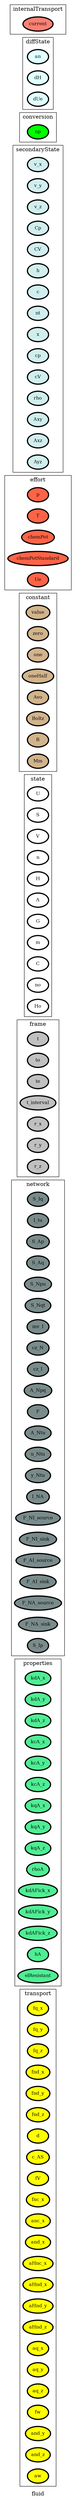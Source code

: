 digraph fluid {
label=fluid;
rankdir=LR;
subgraph cluster_fluid___transport {
label=transport;
rankdir=LR;
V_151 [fillcolor=yellow, fontsize=12, label=fq_x, penwidth=3, style=filled];
V_152 [fillcolor=yellow, fontsize=12, label=fq_y, penwidth=3, style=filled];
V_153 [fillcolor=yellow, fontsize=12, label=fq_z, penwidth=3, style=filled];
V_154 [fillcolor=yellow, fontsize=12, label=fnd_x, penwidth=3, style=filled];
V_155 [fillcolor=yellow, fontsize=12, label=fnd_y, penwidth=3, style=filled];
V_156 [fillcolor=yellow, fontsize=12, label=fnd_z, penwidth=3, style=filled];
V_157 [fillcolor=yellow, fontsize=12, label=d, penwidth=3, style=filled];
V_158 [fillcolor=yellow, fontsize=12, label=c_AS, penwidth=3, style=filled];
V_159 [fillcolor=yellow, fontsize=12, label=fV, penwidth=3, style=filled];
V_160 [fillcolor=yellow, fontsize=12, label=fnc_x, penwidth=3, style=filled];
V_194 [fillcolor=yellow, fontsize=12, label=anc_x, penwidth=3, style=filled];
V_195 [fillcolor=yellow, fontsize=12, label=and_x, penwidth=3, style=filled];
V_204 [fillcolor=yellow, fontsize=12, label=aHnc_x, penwidth=3, style=filled];
V_205 [fillcolor=yellow, fontsize=12, label=aHnd_x, penwidth=3, style=filled];
V_206 [fillcolor=yellow, fontsize=12, label=aHnd_y, penwidth=3, style=filled];
V_207 [fillcolor=yellow, fontsize=12, label=aHnd_z, penwidth=3, style=filled];
V_208 [fillcolor=yellow, fontsize=12, label=aq_x, penwidth=3, style=filled];
V_209 [fillcolor=yellow, fontsize=12, label=aq_y, penwidth=3, style=filled];
V_210 [fillcolor=yellow, fontsize=12, label=aq_z, penwidth=3, style=filled];
V_211 [fillcolor=yellow, fontsize=12, label=fw, penwidth=3, style=filled];
V_212 [fillcolor=yellow, fontsize=12, label=and_y, penwidth=3, style=filled];
V_213 [fillcolor=yellow, fontsize=12, label=and_z, penwidth=3, style=filled];
V_214 [fillcolor=yellow, fontsize=12, label=aw, penwidth=3, style=filled];
}

subgraph cluster_fluid___geometry {
label=geometry;
rankdir=LR;
}

subgraph cluster_fluid___properties {
label=properties;
rankdir=LR;
V_180 [fillcolor=seagreen2, fontsize=12, label=kdA_x, penwidth=3, style=filled];
V_181 [fillcolor=seagreen2, fontsize=12, label=kdA_y, penwidth=3, style=filled];
V_182 [fillcolor=seagreen2, fontsize=12, label=kdA_z, penwidth=3, style=filled];
V_183 [fillcolor=seagreen2, fontsize=12, label=kcA_x, penwidth=3, style=filled];
V_184 [fillcolor=seagreen2, fontsize=12, label=kcA_y, penwidth=3, style=filled];
V_185 [fillcolor=seagreen2, fontsize=12, label=kcA_z, penwidth=3, style=filled];
V_186 [fillcolor=seagreen2, fontsize=12, label=kqA_x, penwidth=3, style=filled];
V_187 [fillcolor=seagreen2, fontsize=12, label=kqA_y, penwidth=3, style=filled];
V_188 [fillcolor=seagreen2, fontsize=12, label=kqA_z, penwidth=3, style=filled];
V_189 [fillcolor=seagreen2, fontsize=12, label=rhoA, penwidth=3, style=filled];
V_190 [fillcolor=seagreen2, fontsize=12, label=kdAFick_x, penwidth=3, style=filled];
V_191 [fillcolor=seagreen2, fontsize=12, label=kdAFick_y, penwidth=3, style=filled];
V_192 [fillcolor=seagreen2, fontsize=12, label=kdAFick_z, penwidth=3, style=filled];
V_193 [fillcolor=seagreen2, fontsize=12, label=hA, penwidth=3, style=filled];
V_219 [fillcolor=seagreen2, fontsize=12, label=elResistant, penwidth=3, style=filled];
}

subgraph cluster_fluid___network {
label=network;
rankdir=LR;
V_10 [fillcolor=lightcyan4, fontsize=12, label=S_Iq, penwidth=3, style=filled];
V_11 [fillcolor=lightcyan4, fontsize=12, label=I_tu, penwidth=3, style=filled];
V_12 [fillcolor=lightcyan4, fontsize=12, label=S_Ap, penwidth=3, style=filled];
V_13 [fillcolor=lightcyan4, fontsize=12, label=S_Aq, penwidth=3, style=filled];
V_14 [fillcolor=lightcyan4, fontsize=12, label=S_Npu, penwidth=3, style=filled];
V_15 [fillcolor=lightcyan4, fontsize=12, label=S_Nqt, penwidth=3, style=filled];
V_16 [fillcolor=lightcyan4, fontsize=12, label=mv_I, penwidth=3, style=filled];
V_17 [fillcolor=lightcyan4, fontsize=12, label=cz_N, penwidth=3, style=filled];
V_18 [fillcolor=lightcyan4, fontsize=12, label=cz_I, penwidth=3, style=filled];
V_19 [fillcolor=lightcyan4, fontsize=12, label=A_Npq, penwidth=3, style=filled];
V_2 [fillcolor=lightcyan4, fontsize=12, label=F, penwidth=3, style=filled];
V_20 [fillcolor=lightcyan4, fontsize=12, label=A_Ntu, penwidth=3, style=filled];
V_21 [fillcolor=lightcyan4, fontsize=12, label=u_Ntu, penwidth=3, style=filled];
V_22 [fillcolor=lightcyan4, fontsize=12, label=y_Ntu, penwidth=3, style=filled];
V_27 [fillcolor=lightcyan4, fontsize=12, label=I_NA, penwidth=3, style=filled];
V_3 [fillcolor=lightcyan4, fontsize=12, label=F_NI_source, penwidth=3, style=filled];
V_4 [fillcolor=lightcyan4, fontsize=12, label=F_NI_sink, penwidth=3, style=filled];
V_5 [fillcolor=lightcyan4, fontsize=12, label=F_AI_source, penwidth=3, style=filled];
V_6 [fillcolor=lightcyan4, fontsize=12, label=F_AI_sink, penwidth=3, style=filled];
V_7 [fillcolor=lightcyan4, fontsize=12, label=F_NA_source, penwidth=3, style=filled];
V_8 [fillcolor=lightcyan4, fontsize=12, label=F_NA_sink, penwidth=3, style=filled];
V_9 [fillcolor=lightcyan4, fontsize=12, label=S_Ip, penwidth=3, style=filled];
}

subgraph cluster_fluid___differenceOperator {
label=differenceOperator;
rankdir=LR;
}

subgraph cluster_fluid___frame {
label=frame;
rankdir=LR;
V_1 [fillcolor=grey, fontsize=12, label=t, penwidth=3, style=filled];
V_105 [fillcolor=grey, fontsize=12, label=to, penwidth=3, style=filled];
V_106 [fillcolor=grey, fontsize=12, label=te, penwidth=3, style=filled];
V_107 [fillcolor=grey, fontsize=12, label=t_interval, penwidth=3, style=filled];
V_23 [fillcolor=grey, fontsize=12, label=r_x, penwidth=3, style=filled];
V_24 [fillcolor=grey, fontsize=12, label=r_y, penwidth=3, style=filled];
V_25 [fillcolor=grey, fontsize=12, label=r_z, penwidth=3, style=filled];
}

subgraph cluster_fluid___state {
label=state;
rankdir=LR;
V_108 [fillcolor=white, fontsize=12, label=U, penwidth=3, style=filled];
V_109 [fillcolor=white, fontsize=12, label=S, penwidth=3, style=filled];
V_110 [fillcolor=white, fontsize=12, label=V, penwidth=3, style=filled];
V_111 [fillcolor=white, fontsize=12, label=n, penwidth=3, style=filled];
V_115 [fillcolor=white, fontsize=12, label=H, penwidth=3, style=filled];
V_116 [fillcolor=white, fontsize=12, label=A, penwidth=3, style=filled];
V_117 [fillcolor=white, fontsize=12, label=G, penwidth=3, style=filled];
V_137 [fillcolor=white, fontsize=12, label=m, penwidth=3, style=filled];
V_144 [fillcolor=white, fontsize=12, label=C, penwidth=3, style=filled];
V_203 [fillcolor=white, fontsize=12, label=no, penwidth=3, style=filled];
V_216 [fillcolor=white, fontsize=12, label=Ho, penwidth=3, style=filled];
}

subgraph cluster_fluid___constant {
label=constant;
rankdir=LR;
V_101 [fillcolor=tan, fontsize=12, label=value, penwidth=3, style=filled];
V_102 [fillcolor=tan, fontsize=12, label=zero, penwidth=3, style=filled];
V_103 [fillcolor=tan, fontsize=12, label=one, penwidth=3, style=filled];
V_104 [fillcolor=tan, fontsize=12, label=oneHalf, penwidth=3, style=filled];
V_121 [fillcolor=tan, fontsize=12, label=Avo, penwidth=3, style=filled];
V_122 [fillcolor=tan, fontsize=12, label=Boltz, penwidth=3, style=filled];
V_123 [fillcolor=tan, fontsize=12, label=R, penwidth=3, style=filled];
V_132 [fillcolor=tan, fontsize=12, label=Mm, penwidth=3, style=filled];
}

subgraph cluster_fluid___effort {
label=effort;
rankdir=LR;
V_112 [fillcolor=tomato, fontsize=12, label=p, penwidth=3, style=filled];
V_113 [fillcolor=tomato, fontsize=12, label=T, penwidth=3, style=filled];
V_114 [fillcolor=tomato, fontsize=12, label=chemPot, penwidth=3, style=filled];
V_161 [fillcolor=tomato, fontsize=12, label=chemPotStandard, penwidth=3, style=filled];
V_217 [fillcolor=tomato, fontsize=12, label=Ue, penwidth=3, style=filled];
}

subgraph cluster_fluid___secondaryState {
label=secondaryState;
rankdir=LR;
V_118 [fillcolor=lightcyan2, fontsize=12, label=v_x, penwidth=3, style=filled];
V_119 [fillcolor=lightcyan2, fontsize=12, label=v_y, penwidth=3, style=filled];
V_120 [fillcolor=lightcyan2, fontsize=12, label=v_z, penwidth=3, style=filled];
V_124 [fillcolor=lightcyan2, fontsize=12, label=Cp, penwidth=3, style=filled];
V_125 [fillcolor=lightcyan2, fontsize=12, label=CV, penwidth=3, style=filled];
V_136 [fillcolor=lightcyan2, fontsize=12, label=h, penwidth=3, style=filled];
V_138 [fillcolor=lightcyan2, fontsize=12, label=c, penwidth=3, style=filled];
V_139 [fillcolor=lightcyan2, fontsize=12, label=nt, penwidth=3, style=filled];
V_140 [fillcolor=lightcyan2, fontsize=12, label=x, penwidth=3, style=filled];
V_141 [fillcolor=lightcyan2, fontsize=12, label=cp, penwidth=3, style=filled];
V_142 [fillcolor=lightcyan2, fontsize=12, label=cV, penwidth=3, style=filled];
V_143 [fillcolor=lightcyan2, fontsize=12, label=rho, penwidth=3, style=filled];
V_148 [fillcolor=lightcyan2, fontsize=12, label=Axy, penwidth=3, style=filled];
V_149 [fillcolor=lightcyan2, fontsize=12, label=Axz, penwidth=3, style=filled];
V_150 [fillcolor=lightcyan2, fontsize=12, label=Ayz, penwidth=3, style=filled];
}

subgraph cluster_fluid___conversion {
label=conversion;
rankdir=LR;
V_202 [fillcolor=green, fontsize=12, label=np, penwidth=3, style=filled];
}

subgraph cluster_fluid___diffState {
label=diffState;
rankdir=LR;
V_196 [fillcolor=lightcyan1, fontsize=12, label=an, penwidth=3, style=filled];
V_215 [fillcolor=lightcyan1, fontsize=12, label=dH, penwidth=3, style=filled];
V_220 [fillcolor=lightcyan1, fontsize=12, label=dUe, penwidth=3, style=filled];
}

subgraph cluster_fluid___internalTransport {
label=internalTransport;
rankdir=LR;
V_218 [fillcolor=salmon, fontsize=12, label=current, penwidth=3, style=filled];
}

}
